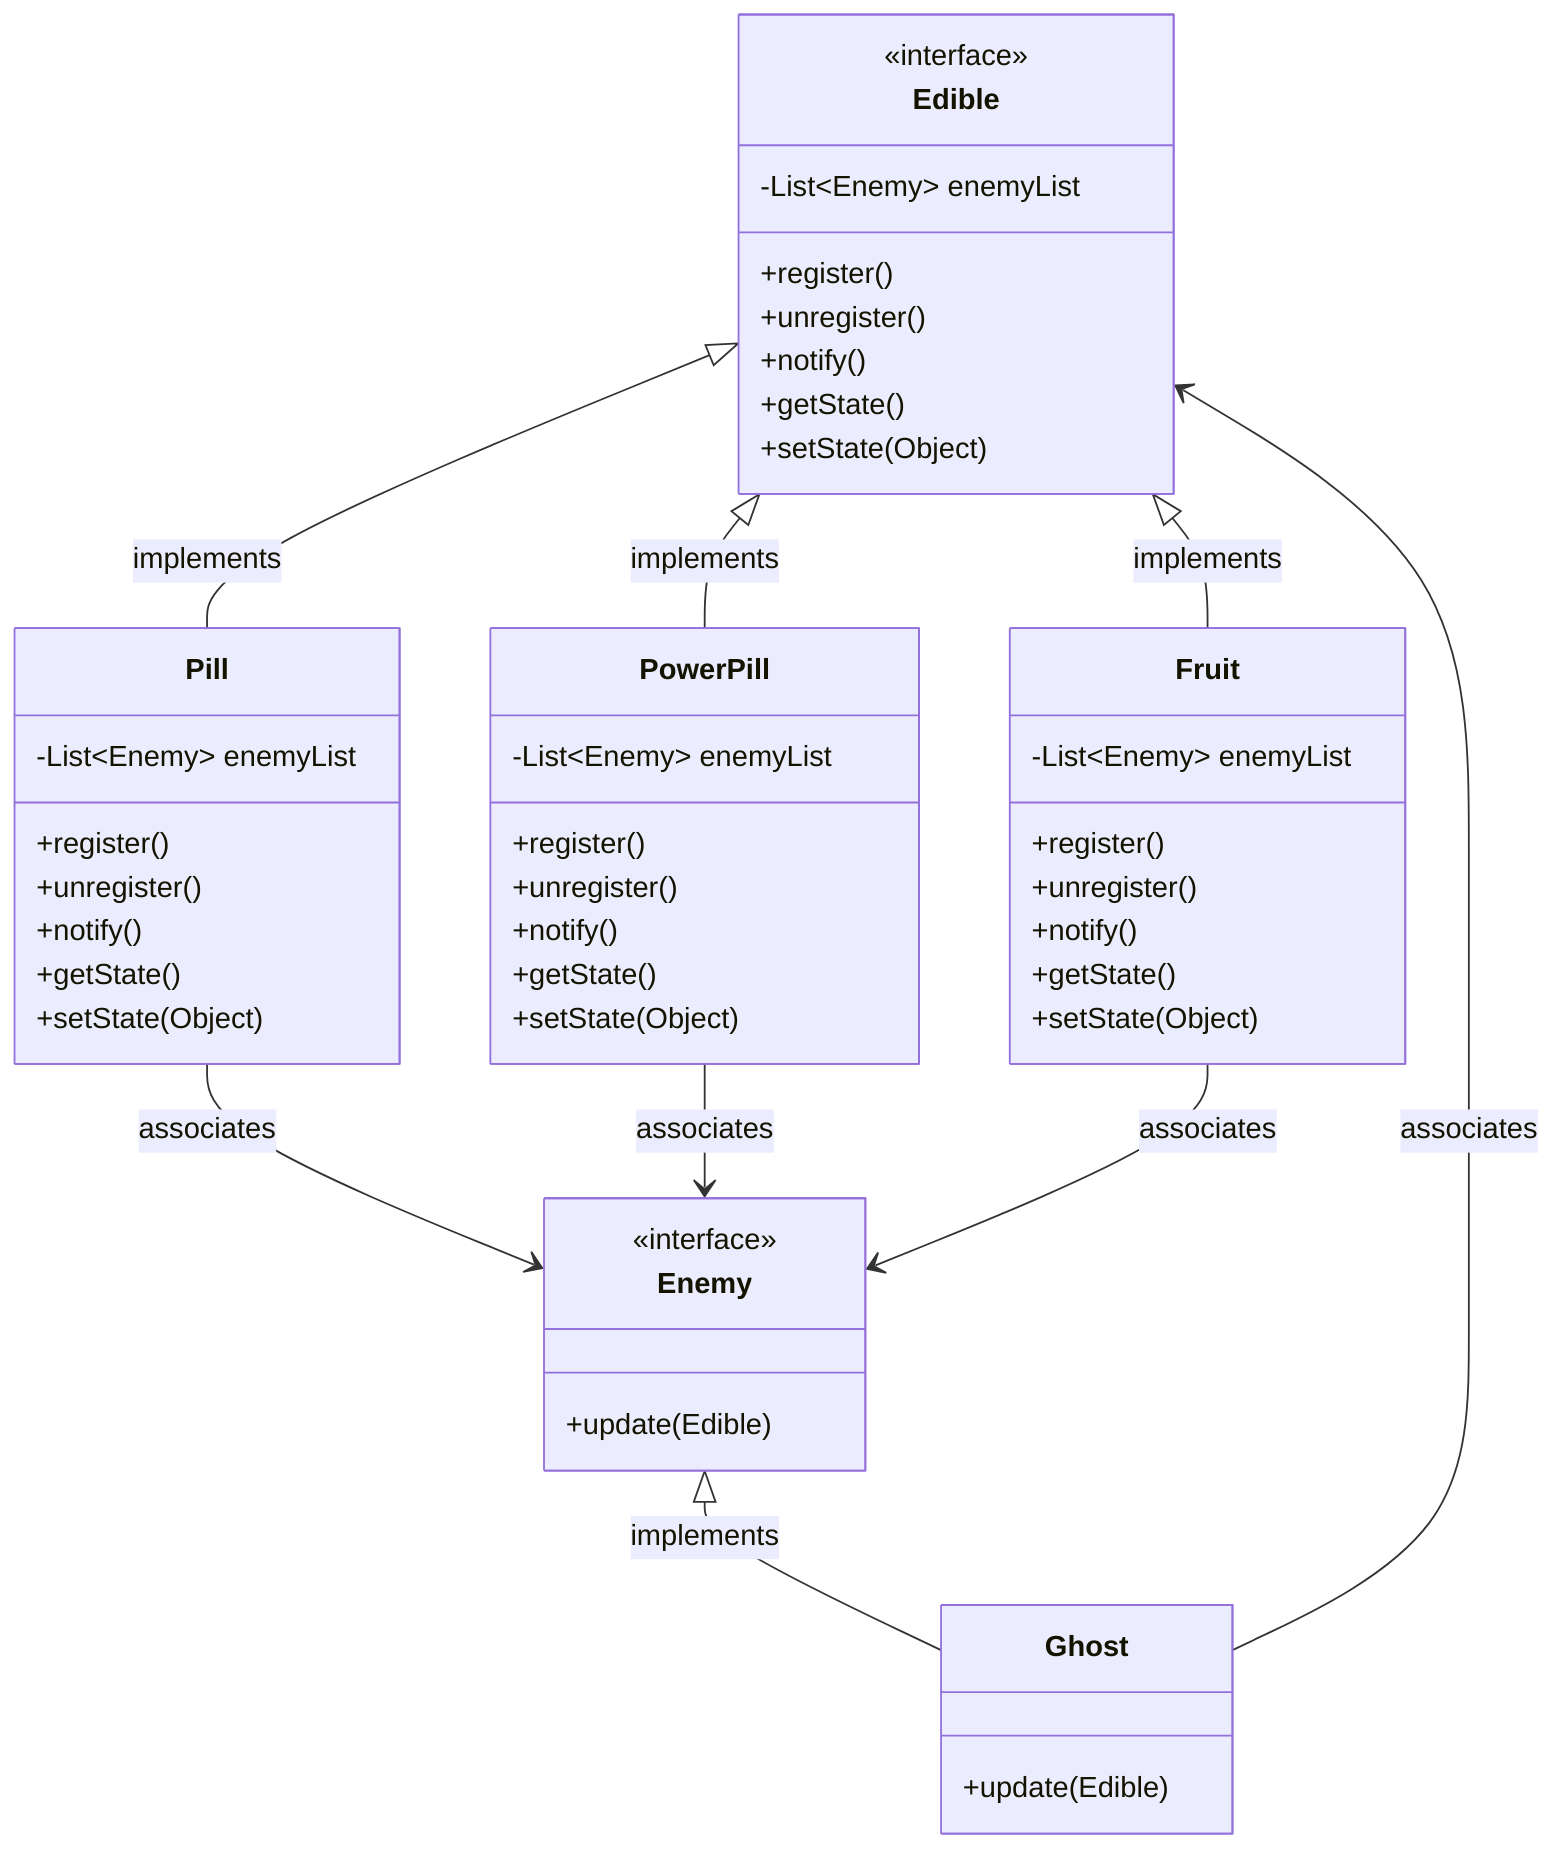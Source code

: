 classDiagram
    Edible <|-- Pill : implements
    Edible <|-- PowerPill : implements
    Edible <|-- Fruit : implements

    Enemy <|-- Ghost : implements

    Pill --> Enemy : associates
    PowerPill --> Enemy : associates
    Fruit --> Enemy : associates

    Ghost --> Edible : associates

    class Edible {
        <<interface>>
        +register()
        +unregister()
        +notify()
        +getState()
        +setState(Object)

        -List~Enemy~ enemyList
    }

    class Pill {
        +register()
        +unregister()
        +notify()
        +getState()
        +setState(Object)

        -List~Enemy~ enemyList
    }

    class Fruit {
        +register()
        +unregister()
        +notify()
        +getState()
        +setState(Object)

        -List~Enemy~ enemyList
    }

    class PowerPill {
        +register()
        +unregister()
        +notify()
        +getState()
        +setState(Object)

        -List~Enemy~ enemyList
    }

    class Enemy {
        <<interface>>
        +update(Edible)
    }

    class Ghost {
        +update(Edible)
    }